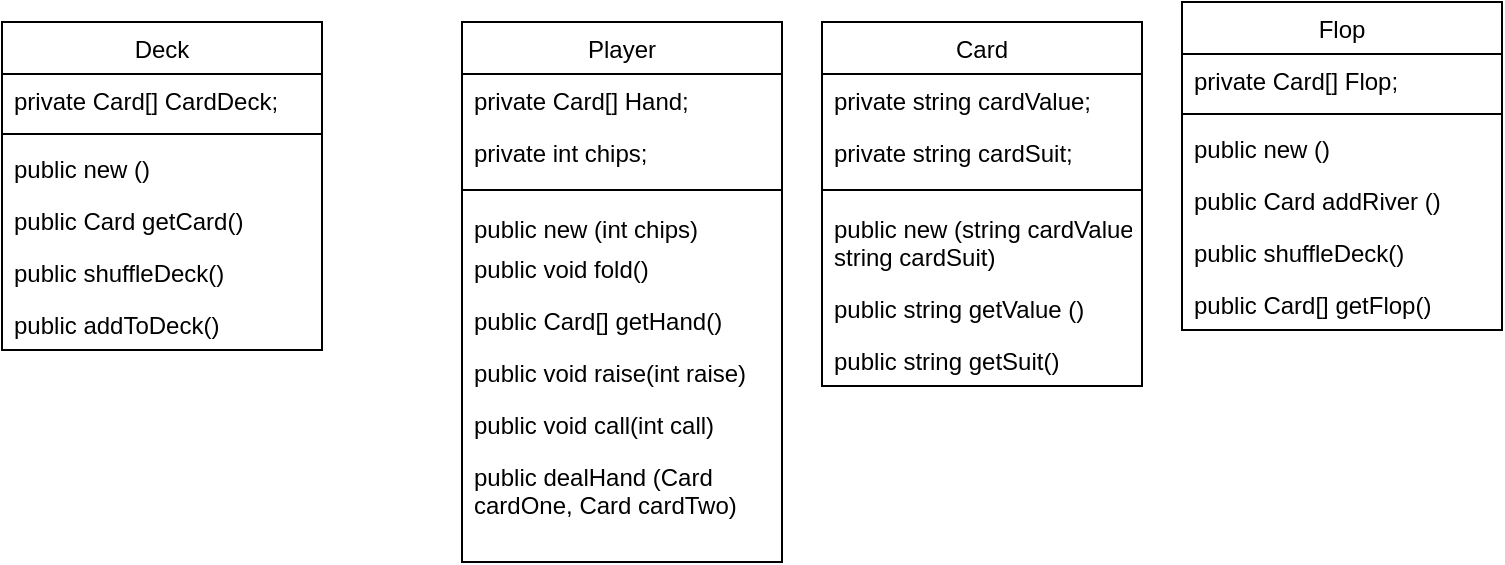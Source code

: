 <mxfile version="24.0.5" type="github">
  <diagram id="C5RBs43oDa-KdzZeNtuy" name="Page-1">
    <mxGraphModel dx="756" dy="400" grid="1" gridSize="10" guides="1" tooltips="1" connect="1" arrows="1" fold="1" page="1" pageScale="1" pageWidth="827" pageHeight="1169" math="0" shadow="0">
      <root>
        <mxCell id="WIyWlLk6GJQsqaUBKTNV-0" />
        <mxCell id="WIyWlLk6GJQsqaUBKTNV-1" parent="WIyWlLk6GJQsqaUBKTNV-0" />
        <mxCell id="zkfFHV4jXpPFQw0GAbJ--6" value="Deck" style="swimlane;fontStyle=0;align=center;verticalAlign=top;childLayout=stackLayout;horizontal=1;startSize=26;horizontalStack=0;resizeParent=1;resizeLast=0;collapsible=1;marginBottom=0;rounded=0;shadow=0;strokeWidth=1;" parent="WIyWlLk6GJQsqaUBKTNV-1" vertex="1">
          <mxGeometry x="120" y="360" width="160" height="164" as="geometry">
            <mxRectangle x="130" y="380" width="160" height="26" as="alternateBounds" />
          </mxGeometry>
        </mxCell>
        <mxCell id="zkfFHV4jXpPFQw0GAbJ--7" value="private Card[] CardDeck;" style="text;align=left;verticalAlign=top;spacingLeft=4;spacingRight=4;overflow=hidden;rotatable=0;points=[[0,0.5],[1,0.5]];portConstraint=eastwest;" parent="zkfFHV4jXpPFQw0GAbJ--6" vertex="1">
          <mxGeometry y="26" width="160" height="26" as="geometry" />
        </mxCell>
        <mxCell id="zkfFHV4jXpPFQw0GAbJ--9" value="" style="line;html=1;strokeWidth=1;align=left;verticalAlign=middle;spacingTop=-1;spacingLeft=3;spacingRight=3;rotatable=0;labelPosition=right;points=[];portConstraint=eastwest;" parent="zkfFHV4jXpPFQw0GAbJ--6" vertex="1">
          <mxGeometry y="52" width="160" height="8" as="geometry" />
        </mxCell>
        <mxCell id="zkfFHV4jXpPFQw0GAbJ--11" value="public new ()" style="text;align=left;verticalAlign=top;spacingLeft=4;spacingRight=4;overflow=hidden;rotatable=0;points=[[0,0.5],[1,0.5]];portConstraint=eastwest;" parent="zkfFHV4jXpPFQw0GAbJ--6" vertex="1">
          <mxGeometry y="60" width="160" height="26" as="geometry" />
        </mxCell>
        <mxCell id="7maSOqg_VlFPH1v4dEhw-0" value="public Card getCard()" style="text;align=left;verticalAlign=top;spacingLeft=4;spacingRight=4;overflow=hidden;rotatable=0;points=[[0,0.5],[1,0.5]];portConstraint=eastwest;" vertex="1" parent="zkfFHV4jXpPFQw0GAbJ--6">
          <mxGeometry y="86" width="160" height="26" as="geometry" />
        </mxCell>
        <mxCell id="7maSOqg_VlFPH1v4dEhw-1" value="public shuffleDeck()" style="text;align=left;verticalAlign=top;spacingLeft=4;spacingRight=4;overflow=hidden;rotatable=0;points=[[0,0.5],[1,0.5]];portConstraint=eastwest;" vertex="1" parent="zkfFHV4jXpPFQw0GAbJ--6">
          <mxGeometry y="112" width="160" height="26" as="geometry" />
        </mxCell>
        <mxCell id="7maSOqg_VlFPH1v4dEhw-2" value="public addToDeck()" style="text;align=left;verticalAlign=top;spacingLeft=4;spacingRight=4;overflow=hidden;rotatable=0;points=[[0,0.5],[1,0.5]];portConstraint=eastwest;" vertex="1" parent="zkfFHV4jXpPFQw0GAbJ--6">
          <mxGeometry y="138" width="160" height="26" as="geometry" />
        </mxCell>
        <mxCell id="7maSOqg_VlFPH1v4dEhw-3" value="Player" style="swimlane;fontStyle=0;align=center;verticalAlign=top;childLayout=stackLayout;horizontal=1;startSize=26;horizontalStack=0;resizeParent=1;resizeLast=0;collapsible=1;marginBottom=0;rounded=0;shadow=0;strokeWidth=1;" vertex="1" parent="WIyWlLk6GJQsqaUBKTNV-1">
          <mxGeometry x="350" y="360" width="160" height="270" as="geometry">
            <mxRectangle x="130" y="380" width="160" height="26" as="alternateBounds" />
          </mxGeometry>
        </mxCell>
        <mxCell id="7maSOqg_VlFPH1v4dEhw-4" value="private Card[] Hand;" style="text;align=left;verticalAlign=top;spacingLeft=4;spacingRight=4;overflow=hidden;rotatable=0;points=[[0,0.5],[1,0.5]];portConstraint=eastwest;" vertex="1" parent="7maSOqg_VlFPH1v4dEhw-3">
          <mxGeometry y="26" width="160" height="26" as="geometry" />
        </mxCell>
        <mxCell id="7maSOqg_VlFPH1v4dEhw-31" value="private int chips;" style="text;align=left;verticalAlign=top;spacingLeft=4;spacingRight=4;overflow=hidden;rotatable=0;points=[[0,0.5],[1,0.5]];portConstraint=eastwest;" vertex="1" parent="7maSOqg_VlFPH1v4dEhw-3">
          <mxGeometry y="52" width="160" height="26" as="geometry" />
        </mxCell>
        <mxCell id="7maSOqg_VlFPH1v4dEhw-5" value="" style="line;html=1;strokeWidth=1;align=left;verticalAlign=middle;spacingTop=-1;spacingLeft=3;spacingRight=3;rotatable=0;labelPosition=right;points=[];portConstraint=eastwest;" vertex="1" parent="7maSOqg_VlFPH1v4dEhw-3">
          <mxGeometry y="78" width="160" height="12" as="geometry" />
        </mxCell>
        <mxCell id="7maSOqg_VlFPH1v4dEhw-6" value="public new (int chips)" style="text;align=left;verticalAlign=top;spacingLeft=4;spacingRight=4;overflow=hidden;rotatable=0;points=[[0,0.5],[1,0.5]];portConstraint=eastwest;" vertex="1" parent="7maSOqg_VlFPH1v4dEhw-3">
          <mxGeometry y="90" width="160" height="20" as="geometry" />
        </mxCell>
        <mxCell id="7maSOqg_VlFPH1v4dEhw-9" value="public void fold()" style="text;align=left;verticalAlign=top;spacingLeft=4;spacingRight=4;overflow=hidden;rotatable=0;points=[[0,0.5],[1,0.5]];portConstraint=eastwest;" vertex="1" parent="7maSOqg_VlFPH1v4dEhw-3">
          <mxGeometry y="110" width="160" height="26" as="geometry" />
        </mxCell>
        <mxCell id="7maSOqg_VlFPH1v4dEhw-10" value="public Card[] getHand()" style="text;align=left;verticalAlign=top;spacingLeft=4;spacingRight=4;overflow=hidden;rotatable=0;points=[[0,0.5],[1,0.5]];portConstraint=eastwest;" vertex="1" parent="7maSOqg_VlFPH1v4dEhw-3">
          <mxGeometry y="136" width="160" height="26" as="geometry" />
        </mxCell>
        <mxCell id="7maSOqg_VlFPH1v4dEhw-32" value="public void raise(int raise)" style="text;align=left;verticalAlign=top;spacingLeft=4;spacingRight=4;overflow=hidden;rotatable=0;points=[[0,0.5],[1,0.5]];portConstraint=eastwest;" vertex="1" parent="7maSOqg_VlFPH1v4dEhw-3">
          <mxGeometry y="162" width="160" height="26" as="geometry" />
        </mxCell>
        <mxCell id="7maSOqg_VlFPH1v4dEhw-33" value="public void call(int call)" style="text;align=left;verticalAlign=top;spacingLeft=4;spacingRight=4;overflow=hidden;rotatable=0;points=[[0,0.5],[1,0.5]];portConstraint=eastwest;" vertex="1" parent="7maSOqg_VlFPH1v4dEhw-3">
          <mxGeometry y="188" width="160" height="26" as="geometry" />
        </mxCell>
        <mxCell id="7maSOqg_VlFPH1v4dEhw-34" value="public dealHand (Card &#xa;cardOne, Card cardTwo)" style="text;align=left;verticalAlign=top;spacingLeft=4;spacingRight=4;overflow=hidden;rotatable=0;points=[[0,0.5],[1,0.5]];portConstraint=eastwest;" vertex="1" parent="7maSOqg_VlFPH1v4dEhw-3">
          <mxGeometry y="214" width="160" height="46" as="geometry" />
        </mxCell>
        <mxCell id="7maSOqg_VlFPH1v4dEhw-17" value="Card" style="swimlane;fontStyle=0;align=center;verticalAlign=top;childLayout=stackLayout;horizontal=1;startSize=26;horizontalStack=0;resizeParent=1;resizeLast=0;collapsible=1;marginBottom=0;rounded=0;shadow=0;strokeWidth=1;" vertex="1" parent="WIyWlLk6GJQsqaUBKTNV-1">
          <mxGeometry x="530" y="360" width="160" height="182" as="geometry">
            <mxRectangle x="130" y="380" width="160" height="26" as="alternateBounds" />
          </mxGeometry>
        </mxCell>
        <mxCell id="7maSOqg_VlFPH1v4dEhw-18" value="private string cardValue;" style="text;align=left;verticalAlign=top;spacingLeft=4;spacingRight=4;overflow=hidden;rotatable=0;points=[[0,0.5],[1,0.5]];portConstraint=eastwest;" vertex="1" parent="7maSOqg_VlFPH1v4dEhw-17">
          <mxGeometry y="26" width="160" height="26" as="geometry" />
        </mxCell>
        <mxCell id="7maSOqg_VlFPH1v4dEhw-23" value="private string cardSuit;" style="text;align=left;verticalAlign=top;spacingLeft=4;spacingRight=4;overflow=hidden;rotatable=0;points=[[0,0.5],[1,0.5]];portConstraint=eastwest;" vertex="1" parent="7maSOqg_VlFPH1v4dEhw-17">
          <mxGeometry y="52" width="160" height="26" as="geometry" />
        </mxCell>
        <mxCell id="7maSOqg_VlFPH1v4dEhw-19" value="" style="line;html=1;strokeWidth=1;align=left;verticalAlign=middle;spacingTop=-1;spacingLeft=3;spacingRight=3;rotatable=0;labelPosition=right;points=[];portConstraint=eastwest;" vertex="1" parent="7maSOqg_VlFPH1v4dEhw-17">
          <mxGeometry y="78" width="160" height="12" as="geometry" />
        </mxCell>
        <mxCell id="7maSOqg_VlFPH1v4dEhw-20" value="public new (string cardValue, &#xa;string cardSuit)" style="text;align=left;verticalAlign=top;spacingLeft=4;spacingRight=4;overflow=hidden;rotatable=0;points=[[0,0.5],[1,0.5]];portConstraint=eastwest;" vertex="1" parent="7maSOqg_VlFPH1v4dEhw-17">
          <mxGeometry y="90" width="160" height="40" as="geometry" />
        </mxCell>
        <mxCell id="7maSOqg_VlFPH1v4dEhw-21" value="public string getValue ()" style="text;align=left;verticalAlign=top;spacingLeft=4;spacingRight=4;overflow=hidden;rotatable=0;points=[[0,0.5],[1,0.5]];portConstraint=eastwest;" vertex="1" parent="7maSOqg_VlFPH1v4dEhw-17">
          <mxGeometry y="130" width="160" height="26" as="geometry" />
        </mxCell>
        <mxCell id="7maSOqg_VlFPH1v4dEhw-22" value="public string getSuit()" style="text;align=left;verticalAlign=top;spacingLeft=4;spacingRight=4;overflow=hidden;rotatable=0;points=[[0,0.5],[1,0.5]];portConstraint=eastwest;" vertex="1" parent="7maSOqg_VlFPH1v4dEhw-17">
          <mxGeometry y="156" width="160" height="26" as="geometry" />
        </mxCell>
        <mxCell id="7maSOqg_VlFPH1v4dEhw-24" value="Flop" style="swimlane;fontStyle=0;align=center;verticalAlign=top;childLayout=stackLayout;horizontal=1;startSize=26;horizontalStack=0;resizeParent=1;resizeLast=0;collapsible=1;marginBottom=0;rounded=0;shadow=0;strokeWidth=1;" vertex="1" parent="WIyWlLk6GJQsqaUBKTNV-1">
          <mxGeometry x="710" y="350" width="160" height="164" as="geometry">
            <mxRectangle x="130" y="380" width="160" height="26" as="alternateBounds" />
          </mxGeometry>
        </mxCell>
        <mxCell id="7maSOqg_VlFPH1v4dEhw-25" value="private Card[] Flop;" style="text;align=left;verticalAlign=top;spacingLeft=4;spacingRight=4;overflow=hidden;rotatable=0;points=[[0,0.5],[1,0.5]];portConstraint=eastwest;" vertex="1" parent="7maSOqg_VlFPH1v4dEhw-24">
          <mxGeometry y="26" width="160" height="26" as="geometry" />
        </mxCell>
        <mxCell id="7maSOqg_VlFPH1v4dEhw-26" value="" style="line;html=1;strokeWidth=1;align=left;verticalAlign=middle;spacingTop=-1;spacingLeft=3;spacingRight=3;rotatable=0;labelPosition=right;points=[];portConstraint=eastwest;" vertex="1" parent="7maSOqg_VlFPH1v4dEhw-24">
          <mxGeometry y="52" width="160" height="8" as="geometry" />
        </mxCell>
        <mxCell id="7maSOqg_VlFPH1v4dEhw-27" value="public new ()" style="text;align=left;verticalAlign=top;spacingLeft=4;spacingRight=4;overflow=hidden;rotatable=0;points=[[0,0.5],[1,0.5]];portConstraint=eastwest;" vertex="1" parent="7maSOqg_VlFPH1v4dEhw-24">
          <mxGeometry y="60" width="160" height="26" as="geometry" />
        </mxCell>
        <mxCell id="7maSOqg_VlFPH1v4dEhw-28" value="public Card addRiver ()" style="text;align=left;verticalAlign=top;spacingLeft=4;spacingRight=4;overflow=hidden;rotatable=0;points=[[0,0.5],[1,0.5]];portConstraint=eastwest;" vertex="1" parent="7maSOqg_VlFPH1v4dEhw-24">
          <mxGeometry y="86" width="160" height="26" as="geometry" />
        </mxCell>
        <mxCell id="7maSOqg_VlFPH1v4dEhw-29" value="public shuffleDeck()" style="text;align=left;verticalAlign=top;spacingLeft=4;spacingRight=4;overflow=hidden;rotatable=0;points=[[0,0.5],[1,0.5]];portConstraint=eastwest;" vertex="1" parent="7maSOqg_VlFPH1v4dEhw-24">
          <mxGeometry y="112" width="160" height="26" as="geometry" />
        </mxCell>
        <mxCell id="7maSOqg_VlFPH1v4dEhw-30" value="public Card[] getFlop()" style="text;align=left;verticalAlign=top;spacingLeft=4;spacingRight=4;overflow=hidden;rotatable=0;points=[[0,0.5],[1,0.5]];portConstraint=eastwest;" vertex="1" parent="7maSOqg_VlFPH1v4dEhw-24">
          <mxGeometry y="138" width="160" height="26" as="geometry" />
        </mxCell>
      </root>
    </mxGraphModel>
  </diagram>
</mxfile>
